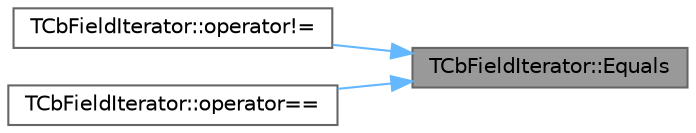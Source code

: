 digraph "TCbFieldIterator::Equals"
{
 // INTERACTIVE_SVG=YES
 // LATEX_PDF_SIZE
  bgcolor="transparent";
  edge [fontname=Helvetica,fontsize=10,labelfontname=Helvetica,labelfontsize=10];
  node [fontname=Helvetica,fontsize=10,shape=box,height=0.2,width=0.4];
  rankdir="RL";
  Node1 [id="Node000001",label="TCbFieldIterator::Equals",height=0.2,width=0.4,color="gray40", fillcolor="grey60", style="filled", fontcolor="black",tooltip=" "];
  Node1 -> Node2 [id="edge1_Node000001_Node000002",dir="back",color="steelblue1",style="solid",tooltip=" "];
  Node2 [id="Node000002",label="TCbFieldIterator::operator!=",height=0.2,width=0.4,color="grey40", fillcolor="white", style="filled",URL="$d5/de3/classTCbFieldIterator.html#aa2cab0908df766c81e50d19ec0f84270",tooltip=" "];
  Node1 -> Node3 [id="edge2_Node000001_Node000003",dir="back",color="steelblue1",style="solid",tooltip=" "];
  Node3 [id="Node000003",label="TCbFieldIterator::operator==",height=0.2,width=0.4,color="grey40", fillcolor="white", style="filled",URL="$d5/de3/classTCbFieldIterator.html#a5fcc7cbcf2d7ae1f45451d144f998b34",tooltip=" "];
}
